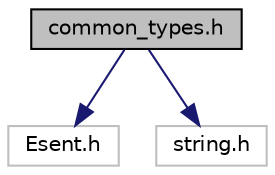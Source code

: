 digraph "common_types.h"
{
 // INTERACTIVE_SVG=YES
 // LATEX_PDF_SIZE
  edge [fontname="Helvetica",fontsize="10",labelfontname="Helvetica",labelfontsize="10"];
  node [fontname="Helvetica",fontsize="10",shape=record];
  Node1 [label="common_types.h",height=0.2,width=0.4,color="black", fillcolor="grey75", style="filled", fontcolor="black",tooltip="All common hardcoded data, types, and constants."];
  Node1 -> Node2 [color="midnightblue",fontsize="10",style="solid",fontname="Helvetica"];
  Node2 [label="Esent.h",height=0.2,width=0.4,color="grey75", fillcolor="white", style="filled",tooltip=" "];
  Node1 -> Node3 [color="midnightblue",fontsize="10",style="solid",fontname="Helvetica"];
  Node3 [label="string.h",height=0.2,width=0.4,color="grey75", fillcolor="white", style="filled",tooltip=" "];
}
